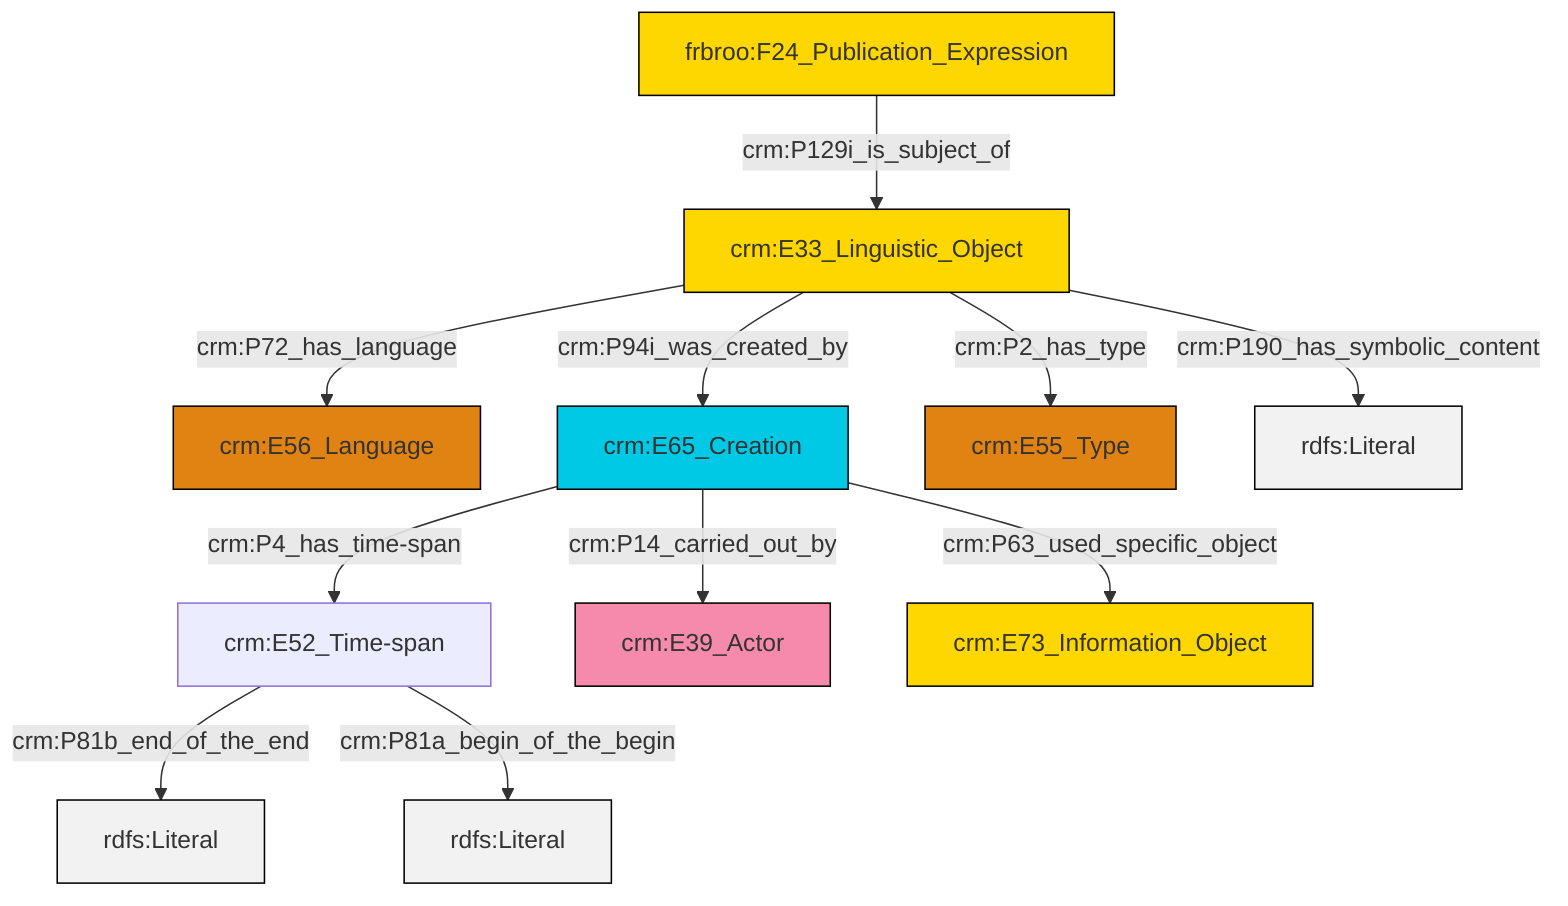graph TD
classDef Literal fill:#f2f2f2,stroke:#000000;
classDef CRM_Entity fill:#FFFFFF,stroke:#000000;
classDef Temporal_Entity fill:#00C9E6, stroke:#000000;
classDef Type fill:#E18312, stroke:#000000;
classDef Time-Span fill:#2C9C91, stroke:#000000;
classDef Appellation fill:#FFEB7F, stroke:#000000;
classDef Place fill:#008836, stroke:#000000;
classDef Persistent_Item fill:#B266B2, stroke:#000000;
classDef Conceptual_Object fill:#FFD700, stroke:#000000;
classDef Physical_Thing fill:#D2B48C, stroke:#000000;
classDef Actor fill:#f58aad, stroke:#000000;
classDef PC_Classes fill:#4ce600, stroke:#000000;
classDef Multi fill:#cccccc,stroke:#000000;

2["crm:E52_Time-span"]:::Default -->|crm:P81b_end_of_the_end| 3[rdfs:Literal]:::Literal
2["crm:E52_Time-span"]:::Default -->|crm:P81a_begin_of_the_begin| 6[rdfs:Literal]:::Literal
7["crm:E65_Creation"]:::Temporal_Entity -->|crm:P4_has_time-span| 2["crm:E52_Time-span"]:::Default
0["crm:E33_Linguistic_Object"]:::Conceptual_Object -->|crm:P94i_was_created_by| 7["crm:E65_Creation"]:::Temporal_Entity
0["crm:E33_Linguistic_Object"]:::Conceptual_Object -->|crm:P190_has_symbolic_content| 15[rdfs:Literal]:::Literal
7["crm:E65_Creation"]:::Temporal_Entity -->|crm:P14_carried_out_by| 13["crm:E39_Actor"]:::Actor
0["crm:E33_Linguistic_Object"]:::Conceptual_Object -->|crm:P72_has_language| 4["crm:E56_Language"]:::Type
7["crm:E65_Creation"]:::Temporal_Entity -->|crm:P63_used_specific_object| 16["crm:E73_Information_Object"]:::Conceptual_Object
0["crm:E33_Linguistic_Object"]:::Conceptual_Object -->|crm:P2_has_type| 8["crm:E55_Type"]:::Type
11["frbroo:F24_Publication_Expression"]:::Conceptual_Object -->|crm:P129i_is_subject_of| 0["crm:E33_Linguistic_Object"]:::Conceptual_Object